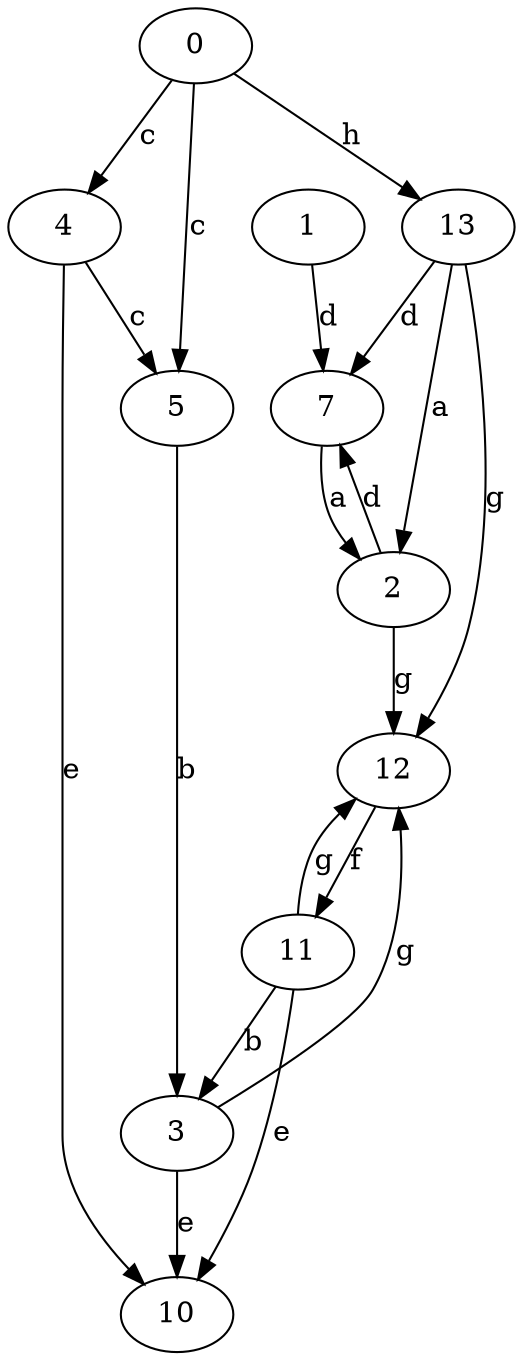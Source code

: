 strict digraph  {
1;
2;
3;
4;
5;
7;
10;
11;
0;
12;
13;
1 -> 7  [label=d];
2 -> 7  [label=d];
2 -> 12  [label=g];
3 -> 10  [label=e];
3 -> 12  [label=g];
4 -> 5  [label=c];
4 -> 10  [label=e];
5 -> 3  [label=b];
7 -> 2  [label=a];
11 -> 3  [label=b];
11 -> 10  [label=e];
11 -> 12  [label=g];
0 -> 4  [label=c];
0 -> 5  [label=c];
0 -> 13  [label=h];
12 -> 11  [label=f];
13 -> 2  [label=a];
13 -> 7  [label=d];
13 -> 12  [label=g];
}
